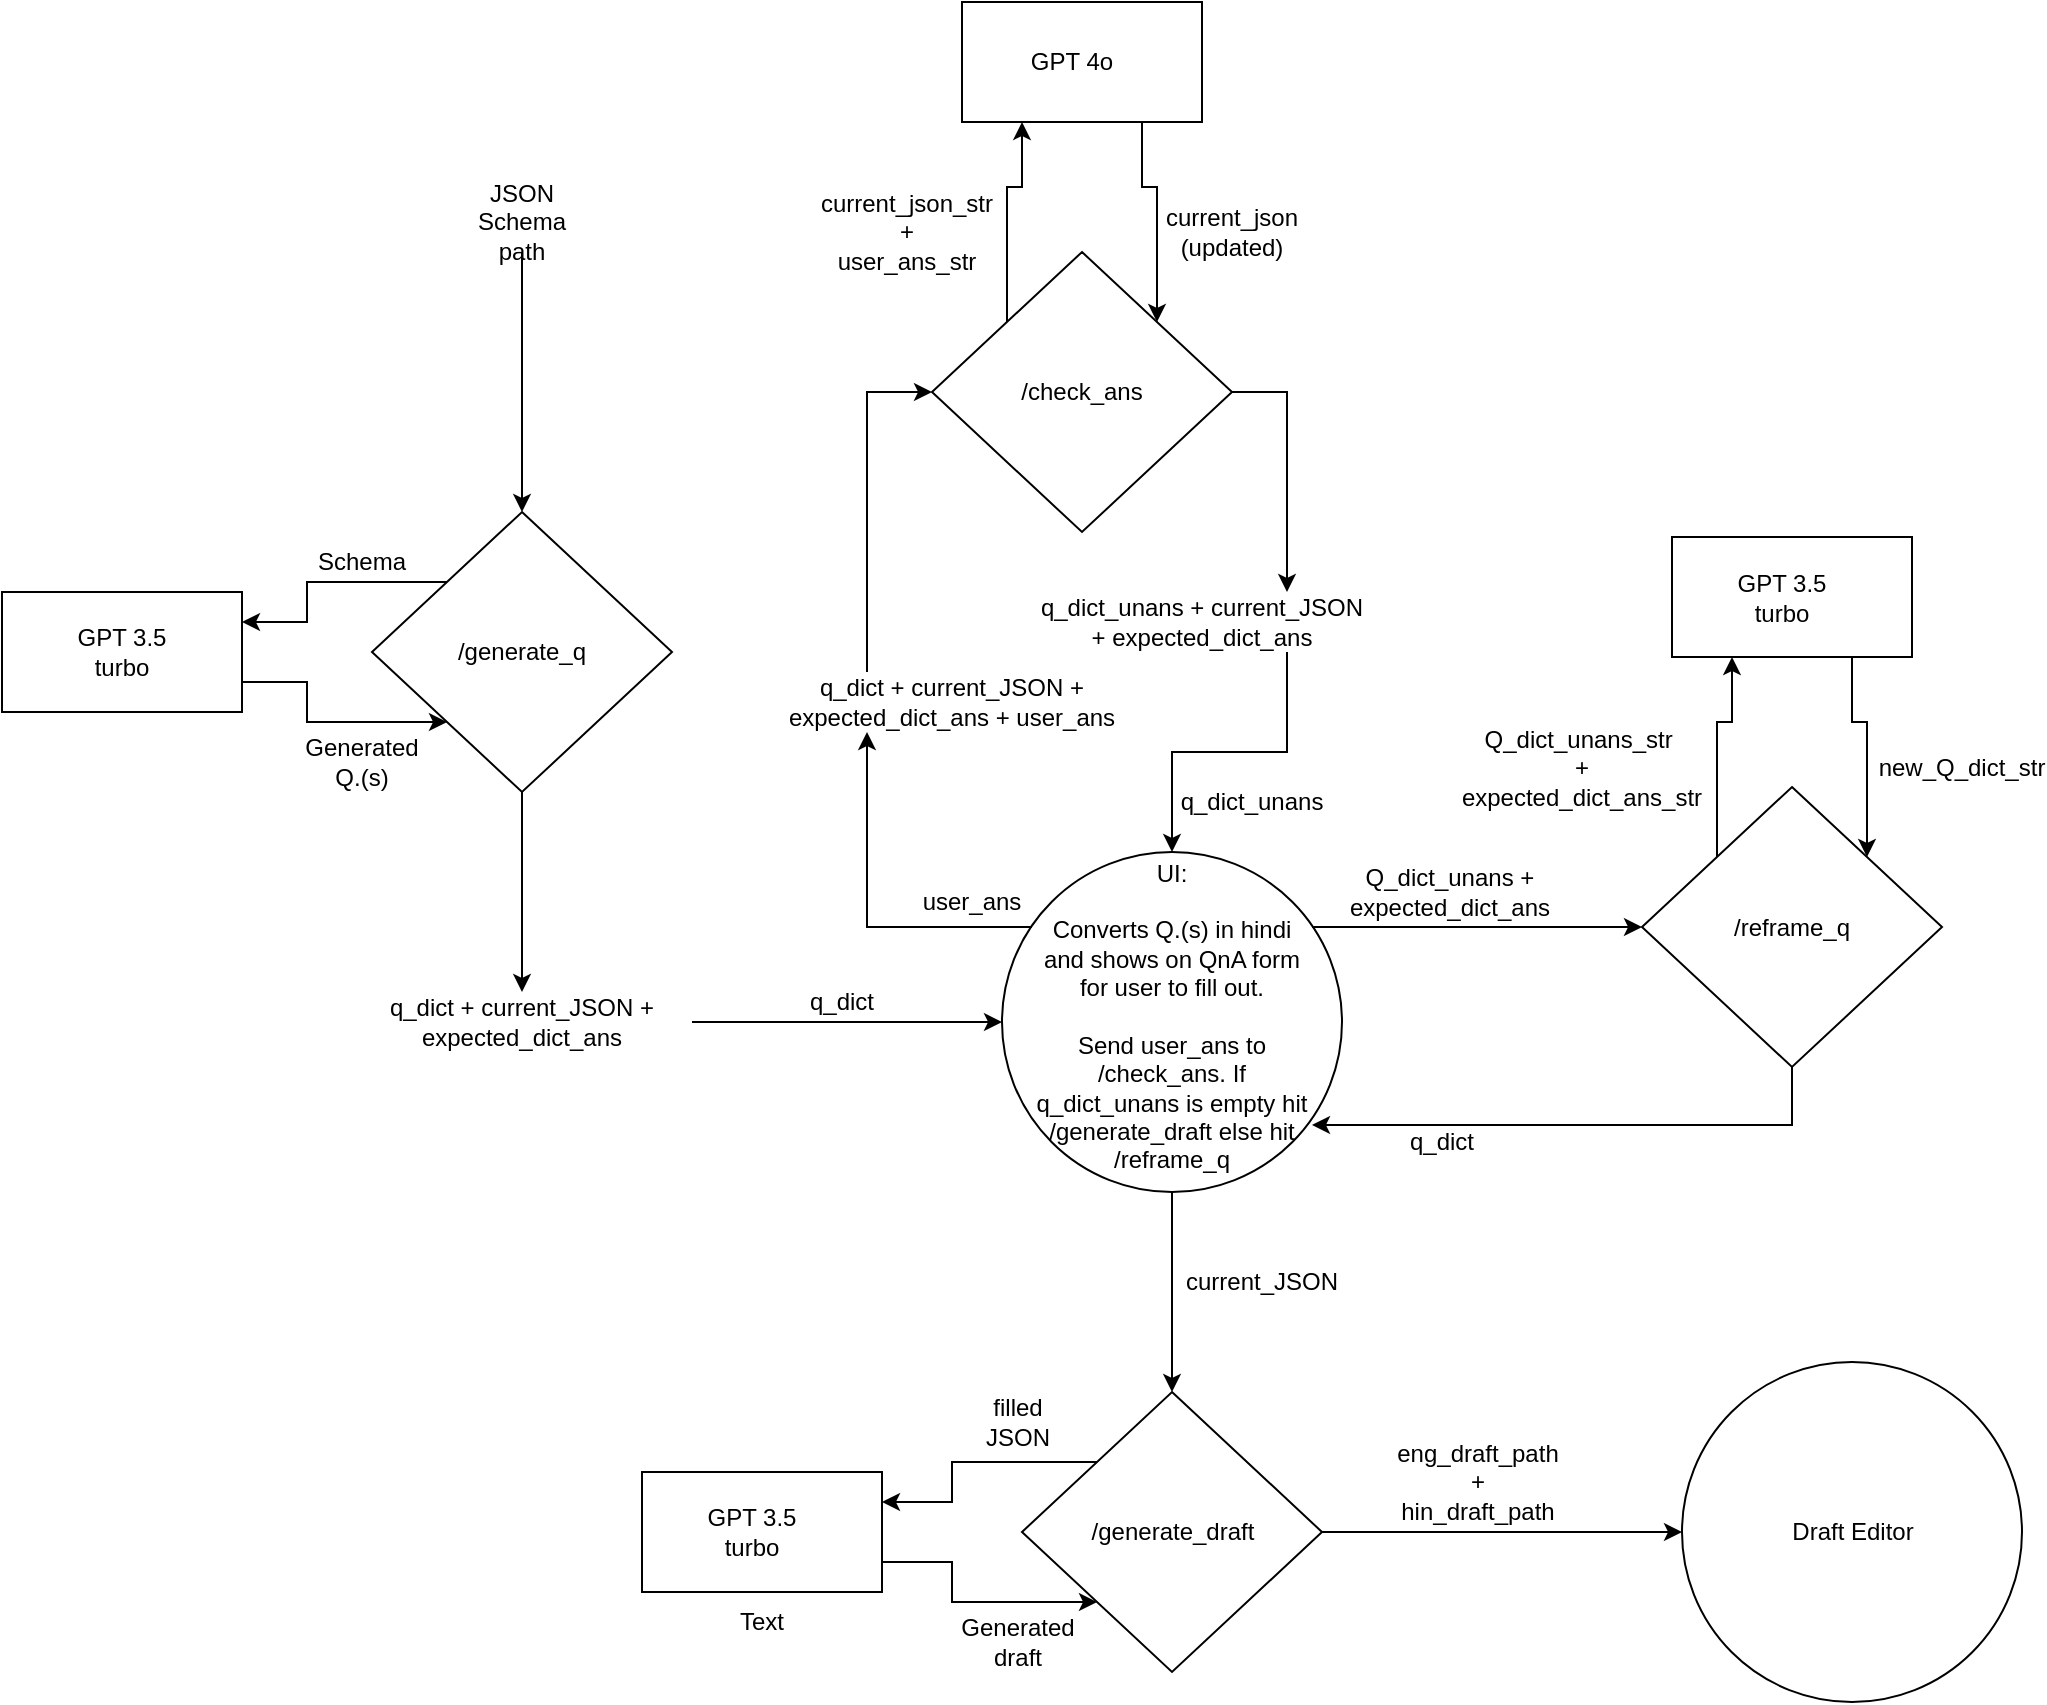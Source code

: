 <mxfile version="24.6.4" type="device">
  <diagram name="Page-1" id="6cDiMC7X2h6hoGH8aV63">
    <mxGraphModel dx="2781" dy="1913" grid="1" gridSize="10" guides="1" tooltips="1" connect="1" arrows="1" fold="1" page="1" pageScale="1" pageWidth="850" pageHeight="1100" math="0" shadow="0">
      <root>
        <mxCell id="0" />
        <mxCell id="1" parent="0" />
        <mxCell id="sJcKTsTLh-VLgnzeDOs7-6" value="" style="group" vertex="1" connectable="0" parent="1">
          <mxGeometry x="-100" y="240" width="120" height="60" as="geometry" />
        </mxCell>
        <mxCell id="sJcKTsTLh-VLgnzeDOs7-1" value="" style="rounded=0;whiteSpace=wrap;html=1;" vertex="1" parent="sJcKTsTLh-VLgnzeDOs7-6">
          <mxGeometry width="120" height="60" as="geometry" />
        </mxCell>
        <mxCell id="sJcKTsTLh-VLgnzeDOs7-2" value="GPT 3.5 turbo" style="text;html=1;align=center;verticalAlign=middle;whiteSpace=wrap;rounded=0;" vertex="1" parent="sJcKTsTLh-VLgnzeDOs7-6">
          <mxGeometry x="30" y="15" width="60" height="30" as="geometry" />
        </mxCell>
        <mxCell id="sJcKTsTLh-VLgnzeDOs7-8" style="edgeStyle=orthogonalEdgeStyle;rounded=0;orthogonalLoop=1;jettySize=auto;html=1;exitX=0.5;exitY=1;exitDx=0;exitDy=0;" edge="1" parent="1" source="sJcKTsTLh-VLgnzeDOs7-7" target="sJcKTsTLh-VLgnzeDOs7-9">
          <mxGeometry relative="1" as="geometry">
            <mxPoint x="160" y="130" as="targetPoint" />
          </mxGeometry>
        </mxCell>
        <mxCell id="sJcKTsTLh-VLgnzeDOs7-7" value="JSON Schema path" style="text;html=1;align=center;verticalAlign=middle;whiteSpace=wrap;rounded=0;" vertex="1" parent="1">
          <mxGeometry x="130" y="40" width="60" height="30" as="geometry" />
        </mxCell>
        <mxCell id="sJcKTsTLh-VLgnzeDOs7-14" value="" style="group" vertex="1" connectable="0" parent="1">
          <mxGeometry x="85" y="200" width="150" height="140" as="geometry" />
        </mxCell>
        <mxCell id="sJcKTsTLh-VLgnzeDOs7-9" value="" style="rhombus;whiteSpace=wrap;html=1;" vertex="1" parent="sJcKTsTLh-VLgnzeDOs7-14">
          <mxGeometry width="150" height="140" as="geometry" />
        </mxCell>
        <mxCell id="sJcKTsTLh-VLgnzeDOs7-20" value="Schema" style="text;html=1;align=center;verticalAlign=middle;whiteSpace=wrap;rounded=0;" vertex="1" parent="sJcKTsTLh-VLgnzeDOs7-14">
          <mxGeometry x="-35" y="10" width="60" height="30" as="geometry" />
        </mxCell>
        <mxCell id="sJcKTsTLh-VLgnzeDOs7-19" value="Generated Q.(s)" style="text;html=1;align=center;verticalAlign=middle;whiteSpace=wrap;rounded=0;" vertex="1" parent="sJcKTsTLh-VLgnzeDOs7-14">
          <mxGeometry x="-35" y="110" width="60" height="30" as="geometry" />
        </mxCell>
        <mxCell id="sJcKTsTLh-VLgnzeDOs7-26" value="/generate_q" style="text;html=1;align=center;verticalAlign=middle;whiteSpace=wrap;rounded=0;" vertex="1" parent="sJcKTsTLh-VLgnzeDOs7-14">
          <mxGeometry x="45" y="55" width="60" height="30" as="geometry" />
        </mxCell>
        <mxCell id="sJcKTsTLh-VLgnzeDOs7-33" style="edgeStyle=orthogonalEdgeStyle;rounded=0;orthogonalLoop=1;jettySize=auto;html=1;exitX=1;exitY=0.5;exitDx=0;exitDy=0;entryX=0;entryY=0.5;entryDx=0;entryDy=0;" edge="1" parent="1" source="sJcKTsTLh-VLgnzeDOs7-22" target="sJcKTsTLh-VLgnzeDOs7-28">
          <mxGeometry relative="1" as="geometry" />
        </mxCell>
        <mxCell id="sJcKTsTLh-VLgnzeDOs7-22" value="q_dict + current_JSON + expected_dict_ans" style="text;html=1;align=center;verticalAlign=middle;whiteSpace=wrap;rounded=0;" vertex="1" parent="1">
          <mxGeometry x="75" y="440" width="170" height="30" as="geometry" />
        </mxCell>
        <mxCell id="sJcKTsTLh-VLgnzeDOs7-23" style="edgeStyle=orthogonalEdgeStyle;rounded=0;orthogonalLoop=1;jettySize=auto;html=1;exitX=0;exitY=0;exitDx=0;exitDy=0;entryX=1;entryY=0.25;entryDx=0;entryDy=0;" edge="1" parent="1" source="sJcKTsTLh-VLgnzeDOs7-9" target="sJcKTsTLh-VLgnzeDOs7-1">
          <mxGeometry relative="1" as="geometry" />
        </mxCell>
        <mxCell id="sJcKTsTLh-VLgnzeDOs7-24" style="edgeStyle=orthogonalEdgeStyle;rounded=0;orthogonalLoop=1;jettySize=auto;html=1;exitX=1;exitY=0.75;exitDx=0;exitDy=0;entryX=0;entryY=1;entryDx=0;entryDy=0;" edge="1" parent="1" source="sJcKTsTLh-VLgnzeDOs7-1" target="sJcKTsTLh-VLgnzeDOs7-9">
          <mxGeometry relative="1" as="geometry" />
        </mxCell>
        <mxCell id="sJcKTsTLh-VLgnzeDOs7-32" style="edgeStyle=orthogonalEdgeStyle;rounded=0;orthogonalLoop=1;jettySize=auto;html=1;exitX=0.5;exitY=1;exitDx=0;exitDy=0;entryX=0.5;entryY=0;entryDx=0;entryDy=0;" edge="1" parent="1" source="sJcKTsTLh-VLgnzeDOs7-9" target="sJcKTsTLh-VLgnzeDOs7-22">
          <mxGeometry relative="1" as="geometry" />
        </mxCell>
        <mxCell id="sJcKTsTLh-VLgnzeDOs7-34" value="q_dict" style="text;html=1;align=center;verticalAlign=middle;whiteSpace=wrap;rounded=0;" vertex="1" parent="1">
          <mxGeometry x="290" y="430" width="60" height="30" as="geometry" />
        </mxCell>
        <mxCell id="sJcKTsTLh-VLgnzeDOs7-35" value="user_ans" style="text;html=1;align=center;verticalAlign=middle;whiteSpace=wrap;rounded=0;" vertex="1" parent="1">
          <mxGeometry x="355" y="380" width="60" height="30" as="geometry" />
        </mxCell>
        <mxCell id="sJcKTsTLh-VLgnzeDOs7-104" style="edgeStyle=orthogonalEdgeStyle;rounded=0;orthogonalLoop=1;jettySize=auto;html=1;exitX=0.25;exitY=0;exitDx=0;exitDy=0;entryX=0;entryY=0.5;entryDx=0;entryDy=0;" edge="1" parent="1" source="sJcKTsTLh-VLgnzeDOs7-36" target="sJcKTsTLh-VLgnzeDOs7-41">
          <mxGeometry relative="1" as="geometry" />
        </mxCell>
        <mxCell id="sJcKTsTLh-VLgnzeDOs7-36" value="q_dict + current_JSON + expected_dict_ans + user_ans" style="text;html=1;align=center;verticalAlign=middle;whiteSpace=wrap;rounded=0;" vertex="1" parent="1">
          <mxGeometry x="290" y="280" width="170" height="30" as="geometry" />
        </mxCell>
        <mxCell id="sJcKTsTLh-VLgnzeDOs7-53" value="q_dict_unans + current_JSON + expected_dict_ans" style="text;html=1;align=center;verticalAlign=middle;whiteSpace=wrap;rounded=0;" vertex="1" parent="1">
          <mxGeometry x="415" y="240" width="170" height="30" as="geometry" />
        </mxCell>
        <mxCell id="sJcKTsTLh-VLgnzeDOs7-52" style="edgeStyle=orthogonalEdgeStyle;rounded=0;orthogonalLoop=1;jettySize=auto;html=1;exitX=1;exitY=0.5;exitDx=0;exitDy=0;entryX=0.75;entryY=0;entryDx=0;entryDy=0;" edge="1" parent="1" source="sJcKTsTLh-VLgnzeDOs7-41" target="sJcKTsTLh-VLgnzeDOs7-53">
          <mxGeometry relative="1" as="geometry">
            <mxPoint x="880" y="225" as="targetPoint" />
          </mxGeometry>
        </mxCell>
        <mxCell id="sJcKTsTLh-VLgnzeDOs7-69" style="edgeStyle=orthogonalEdgeStyle;rounded=0;orthogonalLoop=1;jettySize=auto;html=1;exitX=0.5;exitY=1;exitDx=0;exitDy=0;entryX=1;entryY=0.91;entryDx=0;entryDy=0;entryPerimeter=0;" edge="1" parent="1" source="sJcKTsTLh-VLgnzeDOs7-61" target="sJcKTsTLh-VLgnzeDOs7-29">
          <mxGeometry relative="1" as="geometry">
            <mxPoint x="1125" y="380" as="targetPoint" />
          </mxGeometry>
        </mxCell>
        <mxCell id="sJcKTsTLh-VLgnzeDOs7-71" value="q_dict" style="text;html=1;align=center;verticalAlign=middle;whiteSpace=wrap;rounded=0;" vertex="1" parent="1">
          <mxGeometry x="590" y="500" width="60" height="30" as="geometry" />
        </mxCell>
        <mxCell id="sJcKTsTLh-VLgnzeDOs7-73" value="current_JSON" style="text;html=1;align=center;verticalAlign=middle;whiteSpace=wrap;rounded=0;" vertex="1" parent="1">
          <mxGeometry x="500" y="570" width="60" height="30" as="geometry" />
        </mxCell>
        <mxCell id="sJcKTsTLh-VLgnzeDOs7-72" style="edgeStyle=orthogonalEdgeStyle;rounded=0;orthogonalLoop=1;jettySize=auto;html=1;exitX=0.5;exitY=1;exitDx=0;exitDy=0;entryX=0.5;entryY=0;entryDx=0;entryDy=0;" edge="1" parent="1" source="sJcKTsTLh-VLgnzeDOs7-28" target="sJcKTsTLh-VLgnzeDOs7-75">
          <mxGeometry relative="1" as="geometry">
            <mxPoint x="485" y="680" as="targetPoint" />
          </mxGeometry>
        </mxCell>
        <mxCell id="sJcKTsTLh-VLgnzeDOs7-81" value="" style="ellipse;whiteSpace=wrap;html=1;aspect=fixed;" vertex="1" parent="1">
          <mxGeometry x="740" y="625" width="170" height="170" as="geometry" />
        </mxCell>
        <mxCell id="sJcKTsTLh-VLgnzeDOs7-82" style="edgeStyle=orthogonalEdgeStyle;rounded=0;orthogonalLoop=1;jettySize=auto;html=1;exitX=1;exitY=0.5;exitDx=0;exitDy=0;entryX=0;entryY=0.5;entryDx=0;entryDy=0;" edge="1" parent="1" source="sJcKTsTLh-VLgnzeDOs7-75" target="sJcKTsTLh-VLgnzeDOs7-81">
          <mxGeometry relative="1" as="geometry" />
        </mxCell>
        <mxCell id="sJcKTsTLh-VLgnzeDOs7-83" value="eng_draft_path + hin_draft_path" style="text;html=1;align=center;verticalAlign=middle;whiteSpace=wrap;rounded=0;" vertex="1" parent="1">
          <mxGeometry x="607.5" y="670" width="60" height="30" as="geometry" />
        </mxCell>
        <mxCell id="sJcKTsTLh-VLgnzeDOs7-84" value="Draft Editor" style="text;html=1;align=center;verticalAlign=middle;whiteSpace=wrap;rounded=0;" vertex="1" parent="1">
          <mxGeometry x="792.5" y="695" width="65" height="30" as="geometry" />
        </mxCell>
        <mxCell id="sJcKTsTLh-VLgnzeDOs7-85" value="" style="group" vertex="1" connectable="0" parent="1">
          <mxGeometry x="220" y="680" width="120" height="60" as="geometry" />
        </mxCell>
        <mxCell id="sJcKTsTLh-VLgnzeDOs7-86" value="" style="rounded=0;whiteSpace=wrap;html=1;" vertex="1" parent="sJcKTsTLh-VLgnzeDOs7-85">
          <mxGeometry width="120" height="60" as="geometry" />
        </mxCell>
        <mxCell id="sJcKTsTLh-VLgnzeDOs7-87" value="GPT 3.5 turbo" style="text;html=1;align=center;verticalAlign=middle;whiteSpace=wrap;rounded=0;" vertex="1" parent="sJcKTsTLh-VLgnzeDOs7-85">
          <mxGeometry x="25" y="15" width="60" height="30" as="geometry" />
        </mxCell>
        <mxCell id="sJcKTsTLh-VLgnzeDOs7-88" style="edgeStyle=orthogonalEdgeStyle;rounded=0;orthogonalLoop=1;jettySize=auto;html=1;exitX=0;exitY=0;exitDx=0;exitDy=0;entryX=1;entryY=0.25;entryDx=0;entryDy=0;" edge="1" parent="1" source="sJcKTsTLh-VLgnzeDOs7-75" target="sJcKTsTLh-VLgnzeDOs7-86">
          <mxGeometry relative="1" as="geometry" />
        </mxCell>
        <mxCell id="sJcKTsTLh-VLgnzeDOs7-89" style="edgeStyle=orthogonalEdgeStyle;rounded=0;orthogonalLoop=1;jettySize=auto;html=1;exitX=1;exitY=0.75;exitDx=0;exitDy=0;entryX=0;entryY=1;entryDx=0;entryDy=0;" edge="1" parent="1" source="sJcKTsTLh-VLgnzeDOs7-86" target="sJcKTsTLh-VLgnzeDOs7-75">
          <mxGeometry relative="1" as="geometry" />
        </mxCell>
        <mxCell id="sJcKTsTLh-VLgnzeDOs7-91" value="Text" style="text;html=1;align=center;verticalAlign=middle;whiteSpace=wrap;rounded=0;" vertex="1" parent="1">
          <mxGeometry x="250" y="740" width="60" height="30" as="geometry" />
        </mxCell>
        <mxCell id="sJcKTsTLh-VLgnzeDOs7-75" value="" style="rhombus;whiteSpace=wrap;html=1;" vertex="1" parent="1">
          <mxGeometry x="410" y="640" width="150" height="140" as="geometry" />
        </mxCell>
        <mxCell id="sJcKTsTLh-VLgnzeDOs7-78" value="/generate_draft" style="text;html=1;align=center;verticalAlign=middle;whiteSpace=wrap;rounded=0;" vertex="1" parent="1">
          <mxGeometry x="437.5" y="695" width="95" height="30" as="geometry" />
        </mxCell>
        <mxCell id="sJcKTsTLh-VLgnzeDOs7-90" value="filled JSON" style="text;html=1;align=center;verticalAlign=middle;whiteSpace=wrap;rounded=0;" vertex="1" parent="1">
          <mxGeometry x="377.5" y="640" width="60" height="30" as="geometry" />
        </mxCell>
        <mxCell id="sJcKTsTLh-VLgnzeDOs7-92" value="Generated draft" style="text;html=1;align=center;verticalAlign=middle;whiteSpace=wrap;rounded=0;" vertex="1" parent="1">
          <mxGeometry x="377.5" y="750" width="60" height="30" as="geometry" />
        </mxCell>
        <mxCell id="sJcKTsTLh-VLgnzeDOs7-28" value="" style="ellipse;whiteSpace=wrap;html=1;aspect=fixed;container=0;" vertex="1" parent="1">
          <mxGeometry x="400" y="370" width="170" height="170" as="geometry" />
        </mxCell>
        <mxCell id="sJcKTsTLh-VLgnzeDOs7-105" style="edgeStyle=orthogonalEdgeStyle;rounded=0;orthogonalLoop=1;jettySize=auto;html=1;exitX=0;exitY=0.25;exitDx=0;exitDy=0;entryX=0.25;entryY=1;entryDx=0;entryDy=0;" edge="1" parent="1" source="sJcKTsTLh-VLgnzeDOs7-29" target="sJcKTsTLh-VLgnzeDOs7-36">
          <mxGeometry relative="1" as="geometry" />
        </mxCell>
        <mxCell id="sJcKTsTLh-VLgnzeDOs7-109" style="edgeStyle=orthogonalEdgeStyle;rounded=0;orthogonalLoop=1;jettySize=auto;html=1;exitX=1;exitY=0.25;exitDx=0;exitDy=0;entryX=0;entryY=0.5;entryDx=0;entryDy=0;" edge="1" parent="1" source="sJcKTsTLh-VLgnzeDOs7-29" target="sJcKTsTLh-VLgnzeDOs7-61">
          <mxGeometry relative="1" as="geometry" />
        </mxCell>
        <mxCell id="sJcKTsTLh-VLgnzeDOs7-29" value="&lt;div&gt;&lt;br&gt;&lt;/div&gt;UI:&lt;br&gt;&lt;br&gt;Converts Q.(s) in hindi and shows on QnA form for user to fill out.&lt;br&gt;&lt;br&gt;Send user_ans to /check_ans. If q_dict_unans is empty hit /generate_draft else hit /reframe_q" style="text;html=1;align=center;verticalAlign=middle;whiteSpace=wrap;rounded=0;container=0;" vertex="1" parent="1">
          <mxGeometry x="415" y="370" width="140" height="150" as="geometry" />
        </mxCell>
        <mxCell id="sJcKTsTLh-VLgnzeDOs7-95" value="" style="group" vertex="1" connectable="0" parent="1">
          <mxGeometry x="305" y="-55" width="240" height="265" as="geometry" />
        </mxCell>
        <mxCell id="sJcKTsTLh-VLgnzeDOs7-5" value="" style="group" vertex="1" connectable="0" parent="sJcKTsTLh-VLgnzeDOs7-95">
          <mxGeometry x="75" width="120" height="60" as="geometry" />
        </mxCell>
        <mxCell id="sJcKTsTLh-VLgnzeDOs7-3" value="" style="rounded=0;whiteSpace=wrap;html=1;" vertex="1" parent="sJcKTsTLh-VLgnzeDOs7-5">
          <mxGeometry width="120" height="60" as="geometry" />
        </mxCell>
        <mxCell id="sJcKTsTLh-VLgnzeDOs7-4" value="GPT 4o" style="text;html=1;align=center;verticalAlign=middle;whiteSpace=wrap;rounded=0;" vertex="1" parent="sJcKTsTLh-VLgnzeDOs7-5">
          <mxGeometry x="25" y="15" width="60" height="30" as="geometry" />
        </mxCell>
        <mxCell id="sJcKTsTLh-VLgnzeDOs7-42" value="current_json_str +&lt;div&gt;user_ans_str&lt;/div&gt;" style="text;html=1;align=center;verticalAlign=middle;whiteSpace=wrap;rounded=0;container=0;" vertex="1" parent="sJcKTsTLh-VLgnzeDOs7-95">
          <mxGeometry y="100" width="95" height="30" as="geometry" />
        </mxCell>
        <mxCell id="sJcKTsTLh-VLgnzeDOs7-43" value="current_json&lt;div&gt;(updated)&lt;/div&gt;" style="text;html=1;align=center;verticalAlign=middle;whiteSpace=wrap;rounded=0;container=0;" vertex="1" parent="sJcKTsTLh-VLgnzeDOs7-95">
          <mxGeometry x="180" y="100" width="60" height="30" as="geometry" />
        </mxCell>
        <mxCell id="sJcKTsTLh-VLgnzeDOs7-47" value="" style="group" vertex="1" connectable="0" parent="sJcKTsTLh-VLgnzeDOs7-95">
          <mxGeometry x="60" y="125" width="150" height="140" as="geometry" />
        </mxCell>
        <mxCell id="sJcKTsTLh-VLgnzeDOs7-41" value="" style="rhombus;whiteSpace=wrap;html=1;container=0;" vertex="1" parent="sJcKTsTLh-VLgnzeDOs7-47">
          <mxGeometry width="150" height="140" as="geometry" />
        </mxCell>
        <mxCell id="sJcKTsTLh-VLgnzeDOs7-44" value="/check_ans" style="text;html=1;align=center;verticalAlign=middle;whiteSpace=wrap;rounded=0;container=0;" vertex="1" parent="sJcKTsTLh-VLgnzeDOs7-47">
          <mxGeometry x="45" y="55" width="60" height="30" as="geometry" />
        </mxCell>
        <mxCell id="sJcKTsTLh-VLgnzeDOs7-49" style="edgeStyle=orthogonalEdgeStyle;rounded=0;orthogonalLoop=1;jettySize=auto;html=1;exitX=0;exitY=0;exitDx=0;exitDy=0;entryX=0.25;entryY=1;entryDx=0;entryDy=0;" edge="1" parent="sJcKTsTLh-VLgnzeDOs7-95" source="sJcKTsTLh-VLgnzeDOs7-41" target="sJcKTsTLh-VLgnzeDOs7-3">
          <mxGeometry relative="1" as="geometry" />
        </mxCell>
        <mxCell id="sJcKTsTLh-VLgnzeDOs7-50" style="edgeStyle=orthogonalEdgeStyle;rounded=0;orthogonalLoop=1;jettySize=auto;html=1;exitX=0.75;exitY=1;exitDx=0;exitDy=0;entryX=1;entryY=0;entryDx=0;entryDy=0;" edge="1" parent="sJcKTsTLh-VLgnzeDOs7-95" source="sJcKTsTLh-VLgnzeDOs7-3" target="sJcKTsTLh-VLgnzeDOs7-41">
          <mxGeometry relative="1" as="geometry" />
        </mxCell>
        <mxCell id="sJcKTsTLh-VLgnzeDOs7-96" style="edgeStyle=orthogonalEdgeStyle;rounded=0;orthogonalLoop=1;jettySize=auto;html=1;exitX=0.75;exitY=1;exitDx=0;exitDy=0;" edge="1" parent="1" source="sJcKTsTLh-VLgnzeDOs7-53" target="sJcKTsTLh-VLgnzeDOs7-29">
          <mxGeometry relative="1" as="geometry">
            <mxPoint x="590" y="270" as="sourcePoint" />
            <mxPoint x="540" y="390" as="targetPoint" />
          </mxGeometry>
        </mxCell>
        <mxCell id="sJcKTsTLh-VLgnzeDOs7-99" value="q_dict_unans" style="text;html=1;align=center;verticalAlign=middle;whiteSpace=wrap;rounded=0;" vertex="1" parent="1">
          <mxGeometry x="495" y="330" width="60" height="30" as="geometry" />
        </mxCell>
        <mxCell id="sJcKTsTLh-VLgnzeDOs7-107" value="" style="group" vertex="1" connectable="0" parent="1">
          <mxGeometry x="620" y="212.5" width="290" height="265" as="geometry" />
        </mxCell>
        <mxCell id="sJcKTsTLh-VLgnzeDOs7-68" value="Q_dict_unans_str&amp;nbsp;&lt;div&gt;+&lt;/div&gt;&lt;div&gt;expected_dict_ans_str&lt;/div&gt;" style="text;html=1;align=center;verticalAlign=middle;whiteSpace=wrap;rounded=0;" vertex="1" parent="sJcKTsTLh-VLgnzeDOs7-107">
          <mxGeometry y="100" width="140" height="30" as="geometry" />
        </mxCell>
        <mxCell id="sJcKTsTLh-VLgnzeDOs7-61" value="" style="rhombus;whiteSpace=wrap;html=1;container=0;" vertex="1" parent="sJcKTsTLh-VLgnzeDOs7-107">
          <mxGeometry x="100" y="125" width="150" height="140" as="geometry" />
        </mxCell>
        <mxCell id="sJcKTsTLh-VLgnzeDOs7-106" value="" style="group" vertex="1" connectable="0" parent="sJcKTsTLh-VLgnzeDOs7-107">
          <mxGeometry x="115" width="175" height="210" as="geometry" />
        </mxCell>
        <mxCell id="sJcKTsTLh-VLgnzeDOs7-54" value="" style="group" vertex="1" connectable="0" parent="sJcKTsTLh-VLgnzeDOs7-106">
          <mxGeometry width="120" height="60" as="geometry" />
        </mxCell>
        <mxCell id="sJcKTsTLh-VLgnzeDOs7-55" value="" style="rounded=0;whiteSpace=wrap;html=1;" vertex="1" parent="sJcKTsTLh-VLgnzeDOs7-54">
          <mxGeometry width="120" height="60" as="geometry" />
        </mxCell>
        <mxCell id="sJcKTsTLh-VLgnzeDOs7-56" value="GPT 3.5 turbo" style="text;html=1;align=center;verticalAlign=middle;whiteSpace=wrap;rounded=0;" vertex="1" parent="sJcKTsTLh-VLgnzeDOs7-54">
          <mxGeometry x="25" y="15" width="60" height="30" as="geometry" />
        </mxCell>
        <mxCell id="sJcKTsTLh-VLgnzeDOs7-58" value="new_Q_dict_str" style="text;html=1;align=center;verticalAlign=middle;whiteSpace=wrap;rounded=0;container=0;" vertex="1" parent="sJcKTsTLh-VLgnzeDOs7-106">
          <mxGeometry x="115" y="100" width="60" height="30" as="geometry" />
        </mxCell>
        <mxCell id="sJcKTsTLh-VLgnzeDOs7-62" value="/reframe_q" style="text;html=1;align=center;verticalAlign=middle;whiteSpace=wrap;rounded=0;container=0;" vertex="1" parent="sJcKTsTLh-VLgnzeDOs7-106">
          <mxGeometry x="30" y="180" width="60" height="30" as="geometry" />
        </mxCell>
        <mxCell id="sJcKTsTLh-VLgnzeDOs7-63" style="edgeStyle=orthogonalEdgeStyle;rounded=0;orthogonalLoop=1;jettySize=auto;html=1;exitX=0;exitY=0;exitDx=0;exitDy=0;entryX=0.25;entryY=1;entryDx=0;entryDy=0;" edge="1" parent="sJcKTsTLh-VLgnzeDOs7-107" source="sJcKTsTLh-VLgnzeDOs7-61" target="sJcKTsTLh-VLgnzeDOs7-55">
          <mxGeometry relative="1" as="geometry" />
        </mxCell>
        <mxCell id="sJcKTsTLh-VLgnzeDOs7-64" style="edgeStyle=orthogonalEdgeStyle;rounded=0;orthogonalLoop=1;jettySize=auto;html=1;exitX=0.75;exitY=1;exitDx=0;exitDy=0;entryX=1;entryY=0;entryDx=0;entryDy=0;" edge="1" parent="sJcKTsTLh-VLgnzeDOs7-107" source="sJcKTsTLh-VLgnzeDOs7-55" target="sJcKTsTLh-VLgnzeDOs7-61">
          <mxGeometry relative="1" as="geometry" />
        </mxCell>
        <mxCell id="sJcKTsTLh-VLgnzeDOs7-110" value="Q_dict_unans&amp;nbsp;&lt;span data-darkreader-inline-color=&quot;&quot; data-darkreader-inline-bgcolor=&quot;&quot; style=&quot;background-color: initial; color: rgb(0, 0, 0); --darkreader-inline-bgcolor: initial; --darkreader-inline-color: #e8e6e3;&quot;&gt;+&lt;/span&gt;&lt;div&gt;expected_dict_ans&lt;/div&gt;" style="text;html=1;align=center;verticalAlign=middle;whiteSpace=wrap;rounded=0;" vertex="1" parent="1">
          <mxGeometry x="533.5" y="375" width="180" height="30" as="geometry" />
        </mxCell>
      </root>
    </mxGraphModel>
  </diagram>
</mxfile>

